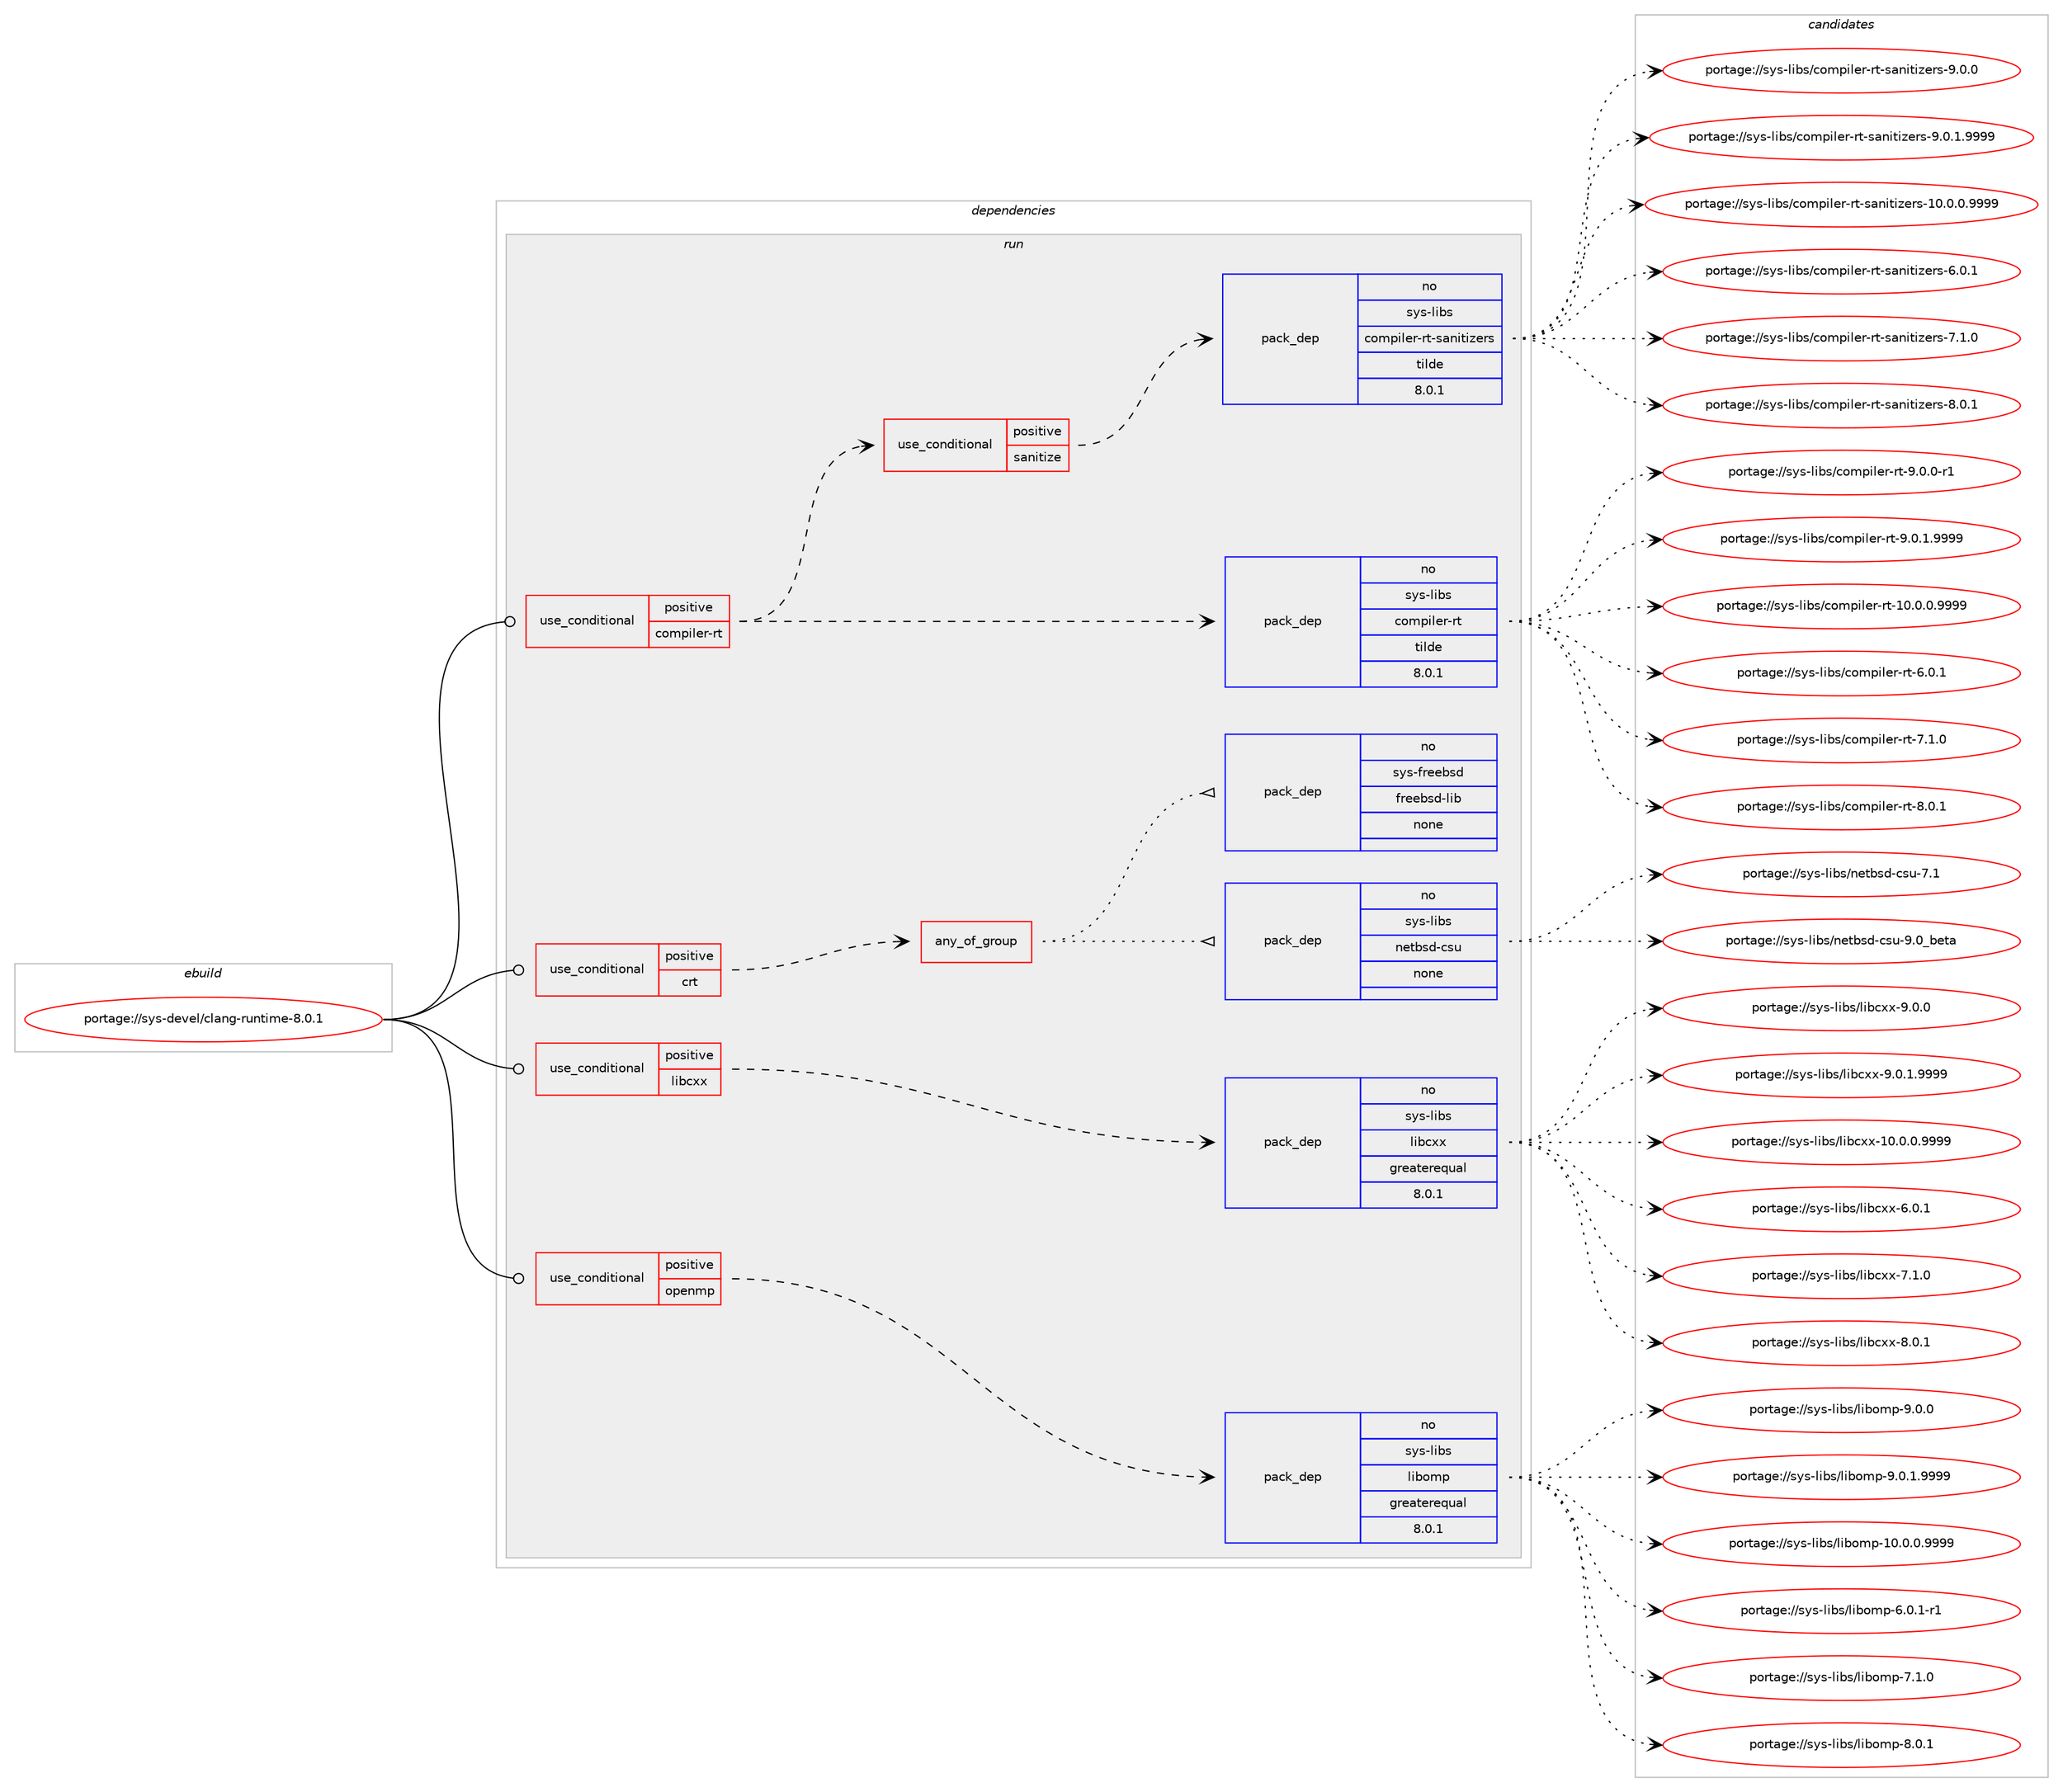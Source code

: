 digraph prolog {

# *************
# Graph options
# *************

newrank=true;
concentrate=true;
compound=true;
graph [rankdir=LR,fontname=Helvetica,fontsize=10,ranksep=1.5];#, ranksep=2.5, nodesep=0.2];
edge  [arrowhead=vee];
node  [fontname=Helvetica,fontsize=10];

# **********
# The ebuild
# **********

subgraph cluster_leftcol {
color=gray;
rank=same;
label=<<i>ebuild</i>>;
id [label="portage://sys-devel/clang-runtime-8.0.1", color=red, width=4, href="../sys-devel/clang-runtime-8.0.1.svg"];
}

# ****************
# The dependencies
# ****************

subgraph cluster_midcol {
color=gray;
label=<<i>dependencies</i>>;
subgraph cluster_compile {
fillcolor="#eeeeee";
style=filled;
label=<<i>compile</i>>;
}
subgraph cluster_compileandrun {
fillcolor="#eeeeee";
style=filled;
label=<<i>compile and run</i>>;
}
subgraph cluster_run {
fillcolor="#eeeeee";
style=filled;
label=<<i>run</i>>;
subgraph cond102244 {
dependency422135 [label=<<TABLE BORDER="0" CELLBORDER="1" CELLSPACING="0" CELLPADDING="4"><TR><TD ROWSPAN="3" CELLPADDING="10">use_conditional</TD></TR><TR><TD>positive</TD></TR><TR><TD>compiler-rt</TD></TR></TABLE>>, shape=none, color=red];
subgraph pack312844 {
dependency422136 [label=<<TABLE BORDER="0" CELLBORDER="1" CELLSPACING="0" CELLPADDING="4" WIDTH="220"><TR><TD ROWSPAN="6" CELLPADDING="30">pack_dep</TD></TR><TR><TD WIDTH="110">no</TD></TR><TR><TD>sys-libs</TD></TR><TR><TD>compiler-rt</TD></TR><TR><TD>tilde</TD></TR><TR><TD>8.0.1</TD></TR></TABLE>>, shape=none, color=blue];
}
dependency422135:e -> dependency422136:w [weight=20,style="dashed",arrowhead="vee"];
subgraph cond102245 {
dependency422137 [label=<<TABLE BORDER="0" CELLBORDER="1" CELLSPACING="0" CELLPADDING="4"><TR><TD ROWSPAN="3" CELLPADDING="10">use_conditional</TD></TR><TR><TD>positive</TD></TR><TR><TD>sanitize</TD></TR></TABLE>>, shape=none, color=red];
subgraph pack312845 {
dependency422138 [label=<<TABLE BORDER="0" CELLBORDER="1" CELLSPACING="0" CELLPADDING="4" WIDTH="220"><TR><TD ROWSPAN="6" CELLPADDING="30">pack_dep</TD></TR><TR><TD WIDTH="110">no</TD></TR><TR><TD>sys-libs</TD></TR><TR><TD>compiler-rt-sanitizers</TD></TR><TR><TD>tilde</TD></TR><TR><TD>8.0.1</TD></TR></TABLE>>, shape=none, color=blue];
}
dependency422137:e -> dependency422138:w [weight=20,style="dashed",arrowhead="vee"];
}
dependency422135:e -> dependency422137:w [weight=20,style="dashed",arrowhead="vee"];
}
id:e -> dependency422135:w [weight=20,style="solid",arrowhead="odot"];
subgraph cond102246 {
dependency422139 [label=<<TABLE BORDER="0" CELLBORDER="1" CELLSPACING="0" CELLPADDING="4"><TR><TD ROWSPAN="3" CELLPADDING="10">use_conditional</TD></TR><TR><TD>positive</TD></TR><TR><TD>crt</TD></TR></TABLE>>, shape=none, color=red];
subgraph any6820 {
dependency422140 [label=<<TABLE BORDER="0" CELLBORDER="1" CELLSPACING="0" CELLPADDING="4"><TR><TD CELLPADDING="10">any_of_group</TD></TR></TABLE>>, shape=none, color=red];subgraph pack312846 {
dependency422141 [label=<<TABLE BORDER="0" CELLBORDER="1" CELLSPACING="0" CELLPADDING="4" WIDTH="220"><TR><TD ROWSPAN="6" CELLPADDING="30">pack_dep</TD></TR><TR><TD WIDTH="110">no</TD></TR><TR><TD>sys-libs</TD></TR><TR><TD>netbsd-csu</TD></TR><TR><TD>none</TD></TR><TR><TD></TD></TR></TABLE>>, shape=none, color=blue];
}
dependency422140:e -> dependency422141:w [weight=20,style="dotted",arrowhead="oinv"];
subgraph pack312847 {
dependency422142 [label=<<TABLE BORDER="0" CELLBORDER="1" CELLSPACING="0" CELLPADDING="4" WIDTH="220"><TR><TD ROWSPAN="6" CELLPADDING="30">pack_dep</TD></TR><TR><TD WIDTH="110">no</TD></TR><TR><TD>sys-freebsd</TD></TR><TR><TD>freebsd-lib</TD></TR><TR><TD>none</TD></TR><TR><TD></TD></TR></TABLE>>, shape=none, color=blue];
}
dependency422140:e -> dependency422142:w [weight=20,style="dotted",arrowhead="oinv"];
}
dependency422139:e -> dependency422140:w [weight=20,style="dashed",arrowhead="vee"];
}
id:e -> dependency422139:w [weight=20,style="solid",arrowhead="odot"];
subgraph cond102247 {
dependency422143 [label=<<TABLE BORDER="0" CELLBORDER="1" CELLSPACING="0" CELLPADDING="4"><TR><TD ROWSPAN="3" CELLPADDING="10">use_conditional</TD></TR><TR><TD>positive</TD></TR><TR><TD>libcxx</TD></TR></TABLE>>, shape=none, color=red];
subgraph pack312848 {
dependency422144 [label=<<TABLE BORDER="0" CELLBORDER="1" CELLSPACING="0" CELLPADDING="4" WIDTH="220"><TR><TD ROWSPAN="6" CELLPADDING="30">pack_dep</TD></TR><TR><TD WIDTH="110">no</TD></TR><TR><TD>sys-libs</TD></TR><TR><TD>libcxx</TD></TR><TR><TD>greaterequal</TD></TR><TR><TD>8.0.1</TD></TR></TABLE>>, shape=none, color=blue];
}
dependency422143:e -> dependency422144:w [weight=20,style="dashed",arrowhead="vee"];
}
id:e -> dependency422143:w [weight=20,style="solid",arrowhead="odot"];
subgraph cond102248 {
dependency422145 [label=<<TABLE BORDER="0" CELLBORDER="1" CELLSPACING="0" CELLPADDING="4"><TR><TD ROWSPAN="3" CELLPADDING="10">use_conditional</TD></TR><TR><TD>positive</TD></TR><TR><TD>openmp</TD></TR></TABLE>>, shape=none, color=red];
subgraph pack312849 {
dependency422146 [label=<<TABLE BORDER="0" CELLBORDER="1" CELLSPACING="0" CELLPADDING="4" WIDTH="220"><TR><TD ROWSPAN="6" CELLPADDING="30">pack_dep</TD></TR><TR><TD WIDTH="110">no</TD></TR><TR><TD>sys-libs</TD></TR><TR><TD>libomp</TD></TR><TR><TD>greaterequal</TD></TR><TR><TD>8.0.1</TD></TR></TABLE>>, shape=none, color=blue];
}
dependency422145:e -> dependency422146:w [weight=20,style="dashed",arrowhead="vee"];
}
id:e -> dependency422145:w [weight=20,style="solid",arrowhead="odot"];
}
}

# **************
# The candidates
# **************

subgraph cluster_choices {
rank=same;
color=gray;
label=<<i>candidates</i>>;

subgraph choice312844 {
color=black;
nodesep=1;
choiceportage1151211154510810598115479911110911210510810111445114116454948464846484657575757 [label="portage://sys-libs/compiler-rt-10.0.0.9999", color=red, width=4,href="../sys-libs/compiler-rt-10.0.0.9999.svg"];
choiceportage1151211154510810598115479911110911210510810111445114116455446484649 [label="portage://sys-libs/compiler-rt-6.0.1", color=red, width=4,href="../sys-libs/compiler-rt-6.0.1.svg"];
choiceportage1151211154510810598115479911110911210510810111445114116455546494648 [label="portage://sys-libs/compiler-rt-7.1.0", color=red, width=4,href="../sys-libs/compiler-rt-7.1.0.svg"];
choiceportage1151211154510810598115479911110911210510810111445114116455646484649 [label="portage://sys-libs/compiler-rt-8.0.1", color=red, width=4,href="../sys-libs/compiler-rt-8.0.1.svg"];
choiceportage11512111545108105981154799111109112105108101114451141164557464846484511449 [label="portage://sys-libs/compiler-rt-9.0.0-r1", color=red, width=4,href="../sys-libs/compiler-rt-9.0.0-r1.svg"];
choiceportage11512111545108105981154799111109112105108101114451141164557464846494657575757 [label="portage://sys-libs/compiler-rt-9.0.1.9999", color=red, width=4,href="../sys-libs/compiler-rt-9.0.1.9999.svg"];
dependency422136:e -> choiceportage1151211154510810598115479911110911210510810111445114116454948464846484657575757:w [style=dotted,weight="100"];
dependency422136:e -> choiceportage1151211154510810598115479911110911210510810111445114116455446484649:w [style=dotted,weight="100"];
dependency422136:e -> choiceportage1151211154510810598115479911110911210510810111445114116455546494648:w [style=dotted,weight="100"];
dependency422136:e -> choiceportage1151211154510810598115479911110911210510810111445114116455646484649:w [style=dotted,weight="100"];
dependency422136:e -> choiceportage11512111545108105981154799111109112105108101114451141164557464846484511449:w [style=dotted,weight="100"];
dependency422136:e -> choiceportage11512111545108105981154799111109112105108101114451141164557464846494657575757:w [style=dotted,weight="100"];
}
subgraph choice312845 {
color=black;
nodesep=1;
choiceportage11512111545108105981154799111109112105108101114451141164511597110105116105122101114115454948464846484657575757 [label="portage://sys-libs/compiler-rt-sanitizers-10.0.0.9999", color=red, width=4,href="../sys-libs/compiler-rt-sanitizers-10.0.0.9999.svg"];
choiceportage11512111545108105981154799111109112105108101114451141164511597110105116105122101114115455446484649 [label="portage://sys-libs/compiler-rt-sanitizers-6.0.1", color=red, width=4,href="../sys-libs/compiler-rt-sanitizers-6.0.1.svg"];
choiceportage11512111545108105981154799111109112105108101114451141164511597110105116105122101114115455546494648 [label="portage://sys-libs/compiler-rt-sanitizers-7.1.0", color=red, width=4,href="../sys-libs/compiler-rt-sanitizers-7.1.0.svg"];
choiceportage11512111545108105981154799111109112105108101114451141164511597110105116105122101114115455646484649 [label="portage://sys-libs/compiler-rt-sanitizers-8.0.1", color=red, width=4,href="../sys-libs/compiler-rt-sanitizers-8.0.1.svg"];
choiceportage11512111545108105981154799111109112105108101114451141164511597110105116105122101114115455746484648 [label="portage://sys-libs/compiler-rt-sanitizers-9.0.0", color=red, width=4,href="../sys-libs/compiler-rt-sanitizers-9.0.0.svg"];
choiceportage115121115451081059811547991111091121051081011144511411645115971101051161051221011141154557464846494657575757 [label="portage://sys-libs/compiler-rt-sanitizers-9.0.1.9999", color=red, width=4,href="../sys-libs/compiler-rt-sanitizers-9.0.1.9999.svg"];
dependency422138:e -> choiceportage11512111545108105981154799111109112105108101114451141164511597110105116105122101114115454948464846484657575757:w [style=dotted,weight="100"];
dependency422138:e -> choiceportage11512111545108105981154799111109112105108101114451141164511597110105116105122101114115455446484649:w [style=dotted,weight="100"];
dependency422138:e -> choiceportage11512111545108105981154799111109112105108101114451141164511597110105116105122101114115455546494648:w [style=dotted,weight="100"];
dependency422138:e -> choiceportage11512111545108105981154799111109112105108101114451141164511597110105116105122101114115455646484649:w [style=dotted,weight="100"];
dependency422138:e -> choiceportage11512111545108105981154799111109112105108101114451141164511597110105116105122101114115455746484648:w [style=dotted,weight="100"];
dependency422138:e -> choiceportage115121115451081059811547991111091121051081011144511411645115971101051161051221011141154557464846494657575757:w [style=dotted,weight="100"];
}
subgraph choice312846 {
color=black;
nodesep=1;
choiceportage11512111545108105981154711010111698115100459911511745554649 [label="portage://sys-libs/netbsd-csu-7.1", color=red, width=4,href="../sys-libs/netbsd-csu-7.1.svg"];
choiceportage11512111545108105981154711010111698115100459911511745574648959810111697 [label="portage://sys-libs/netbsd-csu-9.0_beta", color=red, width=4,href="../sys-libs/netbsd-csu-9.0_beta.svg"];
dependency422141:e -> choiceportage11512111545108105981154711010111698115100459911511745554649:w [style=dotted,weight="100"];
dependency422141:e -> choiceportage11512111545108105981154711010111698115100459911511745574648959810111697:w [style=dotted,weight="100"];
}
subgraph choice312847 {
color=black;
nodesep=1;
}
subgraph choice312848 {
color=black;
nodesep=1;
choiceportage1151211154510810598115471081059899120120454948464846484657575757 [label="portage://sys-libs/libcxx-10.0.0.9999", color=red, width=4,href="../sys-libs/libcxx-10.0.0.9999.svg"];
choiceportage1151211154510810598115471081059899120120455446484649 [label="portage://sys-libs/libcxx-6.0.1", color=red, width=4,href="../sys-libs/libcxx-6.0.1.svg"];
choiceportage1151211154510810598115471081059899120120455546494648 [label="portage://sys-libs/libcxx-7.1.0", color=red, width=4,href="../sys-libs/libcxx-7.1.0.svg"];
choiceportage1151211154510810598115471081059899120120455646484649 [label="portage://sys-libs/libcxx-8.0.1", color=red, width=4,href="../sys-libs/libcxx-8.0.1.svg"];
choiceportage1151211154510810598115471081059899120120455746484648 [label="portage://sys-libs/libcxx-9.0.0", color=red, width=4,href="../sys-libs/libcxx-9.0.0.svg"];
choiceportage11512111545108105981154710810598991201204557464846494657575757 [label="portage://sys-libs/libcxx-9.0.1.9999", color=red, width=4,href="../sys-libs/libcxx-9.0.1.9999.svg"];
dependency422144:e -> choiceportage1151211154510810598115471081059899120120454948464846484657575757:w [style=dotted,weight="100"];
dependency422144:e -> choiceportage1151211154510810598115471081059899120120455446484649:w [style=dotted,weight="100"];
dependency422144:e -> choiceportage1151211154510810598115471081059899120120455546494648:w [style=dotted,weight="100"];
dependency422144:e -> choiceportage1151211154510810598115471081059899120120455646484649:w [style=dotted,weight="100"];
dependency422144:e -> choiceportage1151211154510810598115471081059899120120455746484648:w [style=dotted,weight="100"];
dependency422144:e -> choiceportage11512111545108105981154710810598991201204557464846494657575757:w [style=dotted,weight="100"];
}
subgraph choice312849 {
color=black;
nodesep=1;
choiceportage11512111545108105981154710810598111109112454948464846484657575757 [label="portage://sys-libs/libomp-10.0.0.9999", color=red, width=4,href="../sys-libs/libomp-10.0.0.9999.svg"];
choiceportage115121115451081059811547108105981111091124554464846494511449 [label="portage://sys-libs/libomp-6.0.1-r1", color=red, width=4,href="../sys-libs/libomp-6.0.1-r1.svg"];
choiceportage11512111545108105981154710810598111109112455546494648 [label="portage://sys-libs/libomp-7.1.0", color=red, width=4,href="../sys-libs/libomp-7.1.0.svg"];
choiceportage11512111545108105981154710810598111109112455646484649 [label="portage://sys-libs/libomp-8.0.1", color=red, width=4,href="../sys-libs/libomp-8.0.1.svg"];
choiceportage11512111545108105981154710810598111109112455746484648 [label="portage://sys-libs/libomp-9.0.0", color=red, width=4,href="../sys-libs/libomp-9.0.0.svg"];
choiceportage115121115451081059811547108105981111091124557464846494657575757 [label="portage://sys-libs/libomp-9.0.1.9999", color=red, width=4,href="../sys-libs/libomp-9.0.1.9999.svg"];
dependency422146:e -> choiceportage11512111545108105981154710810598111109112454948464846484657575757:w [style=dotted,weight="100"];
dependency422146:e -> choiceportage115121115451081059811547108105981111091124554464846494511449:w [style=dotted,weight="100"];
dependency422146:e -> choiceportage11512111545108105981154710810598111109112455546494648:w [style=dotted,weight="100"];
dependency422146:e -> choiceportage11512111545108105981154710810598111109112455646484649:w [style=dotted,weight="100"];
dependency422146:e -> choiceportage11512111545108105981154710810598111109112455746484648:w [style=dotted,weight="100"];
dependency422146:e -> choiceportage115121115451081059811547108105981111091124557464846494657575757:w [style=dotted,weight="100"];
}
}

}
